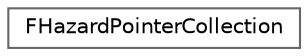 digraph "Graphical Class Hierarchy"
{
 // INTERACTIVE_SVG=YES
 // LATEX_PDF_SIZE
  bgcolor="transparent";
  edge [fontname=Helvetica,fontsize=10,labelfontname=Helvetica,labelfontsize=10];
  node [fontname=Helvetica,fontsize=10,shape=box,height=0.2,width=0.4];
  rankdir="LR";
  Node0 [id="Node000000",label="FHazardPointerCollection",height=0.2,width=0.4,color="grey40", fillcolor="white", style="filled",URL="$de/d28/classFHazardPointerCollection.html",tooltip="FHazardPointerCollection is a collection that is used to aquire a Hazardpointer."];
}

